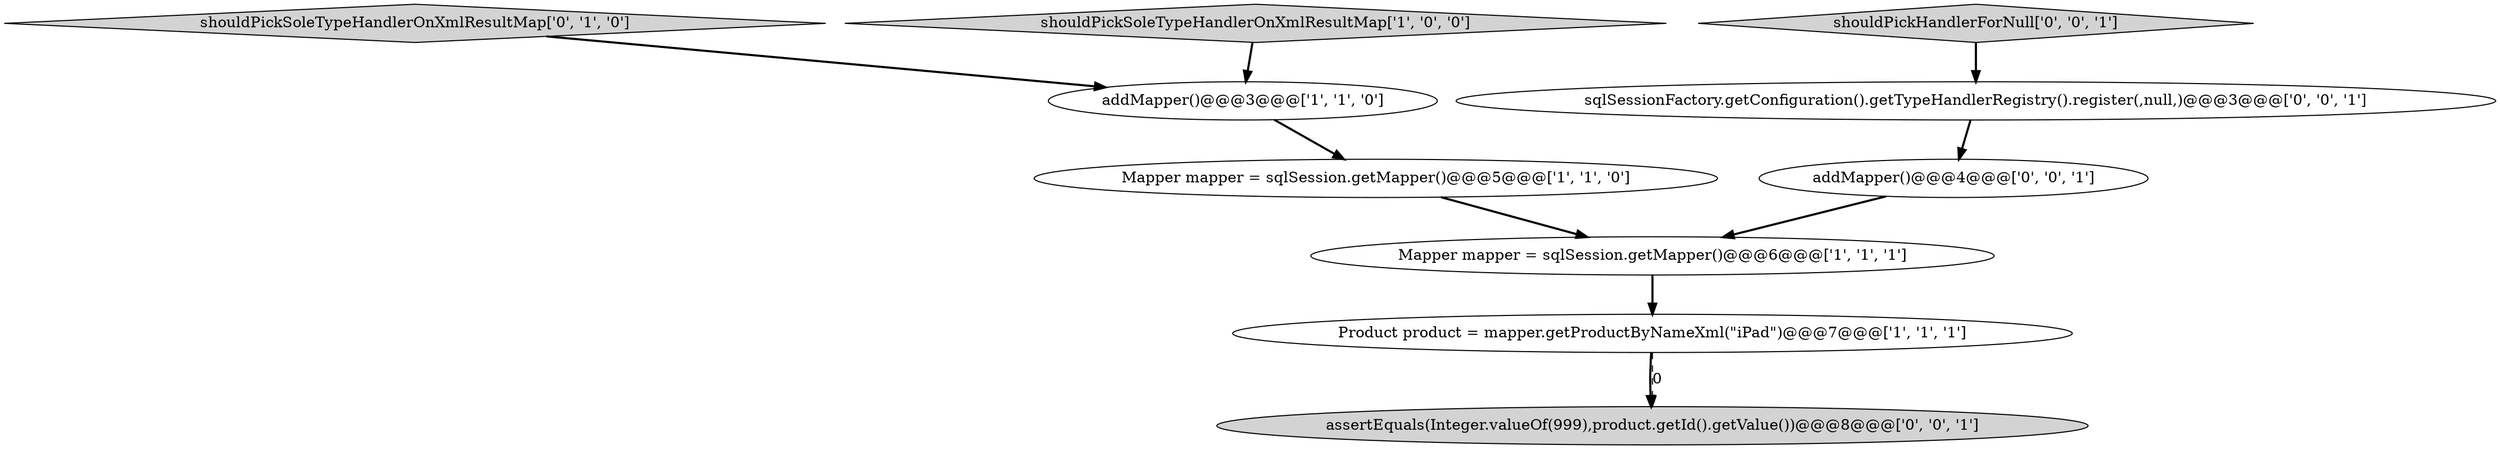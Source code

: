 digraph {
7 [style = filled, label = "assertEquals(Integer.valueOf(999),product.getId().getValue())@@@8@@@['0', '0', '1']", fillcolor = lightgray, shape = ellipse image = "AAA0AAABBB3BBB"];
5 [style = filled, label = "shouldPickSoleTypeHandlerOnXmlResultMap['0', '1', '0']", fillcolor = lightgray, shape = diamond image = "AAA0AAABBB2BBB"];
1 [style = filled, label = "shouldPickSoleTypeHandlerOnXmlResultMap['1', '0', '0']", fillcolor = lightgray, shape = diamond image = "AAA0AAABBB1BBB"];
0 [style = filled, label = "Mapper mapper = sqlSession.getMapper()@@@5@@@['1', '1', '0']", fillcolor = white, shape = ellipse image = "AAA0AAABBB1BBB"];
2 [style = filled, label = "Product product = mapper.getProductByNameXml(\"iPad\")@@@7@@@['1', '1', '1']", fillcolor = white, shape = ellipse image = "AAA0AAABBB1BBB"];
8 [style = filled, label = "addMapper()@@@4@@@['0', '0', '1']", fillcolor = white, shape = ellipse image = "AAA0AAABBB3BBB"];
6 [style = filled, label = "shouldPickHandlerForNull['0', '0', '1']", fillcolor = lightgray, shape = diamond image = "AAA0AAABBB3BBB"];
9 [style = filled, label = "sqlSessionFactory.getConfiguration().getTypeHandlerRegistry().register(,null,)@@@3@@@['0', '0', '1']", fillcolor = white, shape = ellipse image = "AAA0AAABBB3BBB"];
3 [style = filled, label = "addMapper()@@@3@@@['1', '1', '0']", fillcolor = white, shape = ellipse image = "AAA0AAABBB1BBB"];
4 [style = filled, label = "Mapper mapper = sqlSession.getMapper()@@@6@@@['1', '1', '1']", fillcolor = white, shape = ellipse image = "AAA0AAABBB1BBB"];
1->3 [style = bold, label=""];
5->3 [style = bold, label=""];
4->2 [style = bold, label=""];
8->4 [style = bold, label=""];
2->7 [style = bold, label=""];
6->9 [style = bold, label=""];
2->7 [style = dashed, label="0"];
9->8 [style = bold, label=""];
0->4 [style = bold, label=""];
3->0 [style = bold, label=""];
}
